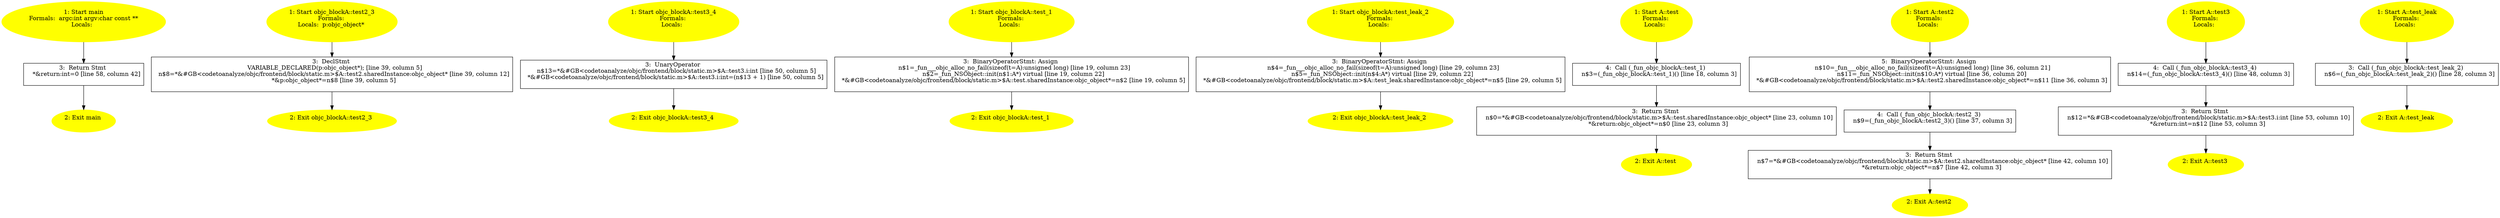 /* @generated */
digraph cfg {
"main.fad58de7366495db4650cfefac2fcd61_1" [label="1: Start main\nFormals:  argc:int argv:char const **\nLocals:  \n  " color=yellow style=filled]
	

	 "main.fad58de7366495db4650cfefac2fcd61_1" -> "main.fad58de7366495db4650cfefac2fcd61_3" ;
"main.fad58de7366495db4650cfefac2fcd61_2" [label="2: Exit main \n  " color=yellow style=filled]
	

"main.fad58de7366495db4650cfefac2fcd61_3" [label="3:  Return Stmt \n   *&return:int=0 [line 58, column 42]\n " shape="box"]
	

	 "main.fad58de7366495db4650cfefac2fcd61_3" -> "main.fad58de7366495db4650cfefac2fcd61_2" ;
"objc_blockA::test2_3.fb3c77086d19ce0276bcab02dc4db00b_1" [label="1: Start objc_blockA::test2_3\nFormals: \nLocals:  p:objc_object* \n  " color=yellow style=filled]
	

	 "objc_blockA::test2_3.fb3c77086d19ce0276bcab02dc4db00b_1" -> "objc_blockA::test2_3.fb3c77086d19ce0276bcab02dc4db00b_3" ;
"objc_blockA::test2_3.fb3c77086d19ce0276bcab02dc4db00b_2" [label="2: Exit objc_blockA::test2_3 \n  " color=yellow style=filled]
	

"objc_blockA::test2_3.fb3c77086d19ce0276bcab02dc4db00b_3" [label="3:  DeclStmt \n   VARIABLE_DECLARED(p:objc_object*); [line 39, column 5]\n  n$8=*&#GB<codetoanalyze/objc/frontend/block/static.m>$A::test2.sharedInstance:objc_object* [line 39, column 12]\n  *&p:objc_object*=n$8 [line 39, column 5]\n " shape="box"]
	

	 "objc_blockA::test2_3.fb3c77086d19ce0276bcab02dc4db00b_3" -> "objc_blockA::test2_3.fb3c77086d19ce0276bcab02dc4db00b_2" ;
"objc_blockA::test3_4.8f7c09c3ce64c2617cc0a9977490e152_1" [label="1: Start objc_blockA::test3_4\nFormals: \nLocals:  \n  " color=yellow style=filled]
	

	 "objc_blockA::test3_4.8f7c09c3ce64c2617cc0a9977490e152_1" -> "objc_blockA::test3_4.8f7c09c3ce64c2617cc0a9977490e152_3" ;
"objc_blockA::test3_4.8f7c09c3ce64c2617cc0a9977490e152_2" [label="2: Exit objc_blockA::test3_4 \n  " color=yellow style=filled]
	

"objc_blockA::test3_4.8f7c09c3ce64c2617cc0a9977490e152_3" [label="3:  UnaryOperator \n   n$13=*&#GB<codetoanalyze/objc/frontend/block/static.m>$A::test3.i:int [line 50, column 5]\n  *&#GB<codetoanalyze/objc/frontend/block/static.m>$A::test3.i:int=(n$13 + 1) [line 50, column 5]\n " shape="box"]
	

	 "objc_blockA::test3_4.8f7c09c3ce64c2617cc0a9977490e152_3" -> "objc_blockA::test3_4.8f7c09c3ce64c2617cc0a9977490e152_2" ;
"objc_blockA::test_1.2002c886c49fdecdc4bf7a72fba954ba_1" [label="1: Start objc_blockA::test_1\nFormals: \nLocals:  \n  " color=yellow style=filled]
	

	 "objc_blockA::test_1.2002c886c49fdecdc4bf7a72fba954ba_1" -> "objc_blockA::test_1.2002c886c49fdecdc4bf7a72fba954ba_3" ;
"objc_blockA::test_1.2002c886c49fdecdc4bf7a72fba954ba_2" [label="2: Exit objc_blockA::test_1 \n  " color=yellow style=filled]
	

"objc_blockA::test_1.2002c886c49fdecdc4bf7a72fba954ba_3" [label="3:  BinaryOperatorStmt: Assign \n   n$1=_fun___objc_alloc_no_fail(sizeof(t=A):unsigned long) [line 19, column 23]\n  n$2=_fun_NSObject::init(n$1:A*) virtual [line 19, column 22]\n  *&#GB<codetoanalyze/objc/frontend/block/static.m>$A::test.sharedInstance:objc_object*=n$2 [line 19, column 5]\n " shape="box"]
	

	 "objc_blockA::test_1.2002c886c49fdecdc4bf7a72fba954ba_3" -> "objc_blockA::test_1.2002c886c49fdecdc4bf7a72fba954ba_2" ;
"objc_blockA::test_leak_2.5f4f71e062f7fac0ae4a5b163d676189_1" [label="1: Start objc_blockA::test_leak_2\nFormals: \nLocals:  \n  " color=yellow style=filled]
	

	 "objc_blockA::test_leak_2.5f4f71e062f7fac0ae4a5b163d676189_1" -> "objc_blockA::test_leak_2.5f4f71e062f7fac0ae4a5b163d676189_3" ;
"objc_blockA::test_leak_2.5f4f71e062f7fac0ae4a5b163d676189_2" [label="2: Exit objc_blockA::test_leak_2 \n  " color=yellow style=filled]
	

"objc_blockA::test_leak_2.5f4f71e062f7fac0ae4a5b163d676189_3" [label="3:  BinaryOperatorStmt: Assign \n   n$4=_fun___objc_alloc_no_fail(sizeof(t=A):unsigned long) [line 29, column 23]\n  n$5=_fun_NSObject::init(n$4:A*) virtual [line 29, column 22]\n  *&#GB<codetoanalyze/objc/frontend/block/static.m>$A::test_leak.sharedInstance:objc_object*=n$5 [line 29, column 5]\n " shape="box"]
	

	 "objc_blockA::test_leak_2.5f4f71e062f7fac0ae4a5b163d676189_3" -> "objc_blockA::test_leak_2.5f4f71e062f7fac0ae4a5b163d676189_2" ;
"test#A#class.c69ae9e6be36a2eeb5dcbaa1187c354d_1" [label="1: Start A::test\nFormals: \nLocals:  \n  " color=yellow style=filled]
	

	 "test#A#class.c69ae9e6be36a2eeb5dcbaa1187c354d_1" -> "test#A#class.c69ae9e6be36a2eeb5dcbaa1187c354d_4" ;
"test#A#class.c69ae9e6be36a2eeb5dcbaa1187c354d_2" [label="2: Exit A::test \n  " color=yellow style=filled]
	

"test#A#class.c69ae9e6be36a2eeb5dcbaa1187c354d_3" [label="3:  Return Stmt \n   n$0=*&#GB<codetoanalyze/objc/frontend/block/static.m>$A::test.sharedInstance:objc_object* [line 23, column 10]\n  *&return:objc_object*=n$0 [line 23, column 3]\n " shape="box"]
	

	 "test#A#class.c69ae9e6be36a2eeb5dcbaa1187c354d_3" -> "test#A#class.c69ae9e6be36a2eeb5dcbaa1187c354d_2" ;
"test#A#class.c69ae9e6be36a2eeb5dcbaa1187c354d_4" [label="4:  Call (_fun_objc_blockA::test_1) \n   n$3=(_fun_objc_blockA::test_1)() [line 18, column 3]\n " shape="box"]
	

	 "test#A#class.c69ae9e6be36a2eeb5dcbaa1187c354d_4" -> "test#A#class.c69ae9e6be36a2eeb5dcbaa1187c354d_3" ;
"test2#A#class.ce50cb13c3345decc567dd4eb6124604_1" [label="1: Start A::test2\nFormals: \nLocals:  \n  " color=yellow style=filled]
	

	 "test2#A#class.ce50cb13c3345decc567dd4eb6124604_1" -> "test2#A#class.ce50cb13c3345decc567dd4eb6124604_5" ;
"test2#A#class.ce50cb13c3345decc567dd4eb6124604_2" [label="2: Exit A::test2 \n  " color=yellow style=filled]
	

"test2#A#class.ce50cb13c3345decc567dd4eb6124604_3" [label="3:  Return Stmt \n   n$7=*&#GB<codetoanalyze/objc/frontend/block/static.m>$A::test2.sharedInstance:objc_object* [line 42, column 10]\n  *&return:objc_object*=n$7 [line 42, column 3]\n " shape="box"]
	

	 "test2#A#class.ce50cb13c3345decc567dd4eb6124604_3" -> "test2#A#class.ce50cb13c3345decc567dd4eb6124604_2" ;
"test2#A#class.ce50cb13c3345decc567dd4eb6124604_4" [label="4:  Call (_fun_objc_blockA::test2_3) \n   n$9=(_fun_objc_blockA::test2_3)() [line 37, column 3]\n " shape="box"]
	

	 "test2#A#class.ce50cb13c3345decc567dd4eb6124604_4" -> "test2#A#class.ce50cb13c3345decc567dd4eb6124604_3" ;
"test2#A#class.ce50cb13c3345decc567dd4eb6124604_5" [label="5:  BinaryOperatorStmt: Assign \n   n$10=_fun___objc_alloc_no_fail(sizeof(t=A):unsigned long) [line 36, column 21]\n  n$11=_fun_NSObject::init(n$10:A*) virtual [line 36, column 20]\n  *&#GB<codetoanalyze/objc/frontend/block/static.m>$A::test2.sharedInstance:objc_object*=n$11 [line 36, column 3]\n " shape="box"]
	

	 "test2#A#class.ce50cb13c3345decc567dd4eb6124604_5" -> "test2#A#class.ce50cb13c3345decc567dd4eb6124604_4" ;
"test3#A#class.041e0eaf033ae8cfa2af48253dfb07ee_1" [label="1: Start A::test3\nFormals: \nLocals:  \n  " color=yellow style=filled]
	

	 "test3#A#class.041e0eaf033ae8cfa2af48253dfb07ee_1" -> "test3#A#class.041e0eaf033ae8cfa2af48253dfb07ee_4" ;
"test3#A#class.041e0eaf033ae8cfa2af48253dfb07ee_2" [label="2: Exit A::test3 \n  " color=yellow style=filled]
	

"test3#A#class.041e0eaf033ae8cfa2af48253dfb07ee_3" [label="3:  Return Stmt \n   n$12=*&#GB<codetoanalyze/objc/frontend/block/static.m>$A::test3.i:int [line 53, column 10]\n  *&return:int=n$12 [line 53, column 3]\n " shape="box"]
	

	 "test3#A#class.041e0eaf033ae8cfa2af48253dfb07ee_3" -> "test3#A#class.041e0eaf033ae8cfa2af48253dfb07ee_2" ;
"test3#A#class.041e0eaf033ae8cfa2af48253dfb07ee_4" [label="4:  Call (_fun_objc_blockA::test3_4) \n   n$14=(_fun_objc_blockA::test3_4)() [line 48, column 3]\n " shape="box"]
	

	 "test3#A#class.041e0eaf033ae8cfa2af48253dfb07ee_4" -> "test3#A#class.041e0eaf033ae8cfa2af48253dfb07ee_3" ;
"test_leak#A#class.8240788aa53244827857be0e92d27671_1" [label="1: Start A::test_leak\nFormals: \nLocals:  \n  " color=yellow style=filled]
	

	 "test_leak#A#class.8240788aa53244827857be0e92d27671_1" -> "test_leak#A#class.8240788aa53244827857be0e92d27671_3" ;
"test_leak#A#class.8240788aa53244827857be0e92d27671_2" [label="2: Exit A::test_leak \n  " color=yellow style=filled]
	

"test_leak#A#class.8240788aa53244827857be0e92d27671_3" [label="3:  Call (_fun_objc_blockA::test_leak_2) \n   n$6=(_fun_objc_blockA::test_leak_2)() [line 28, column 3]\n " shape="box"]
	

	 "test_leak#A#class.8240788aa53244827857be0e92d27671_3" -> "test_leak#A#class.8240788aa53244827857be0e92d27671_2" ;
}
